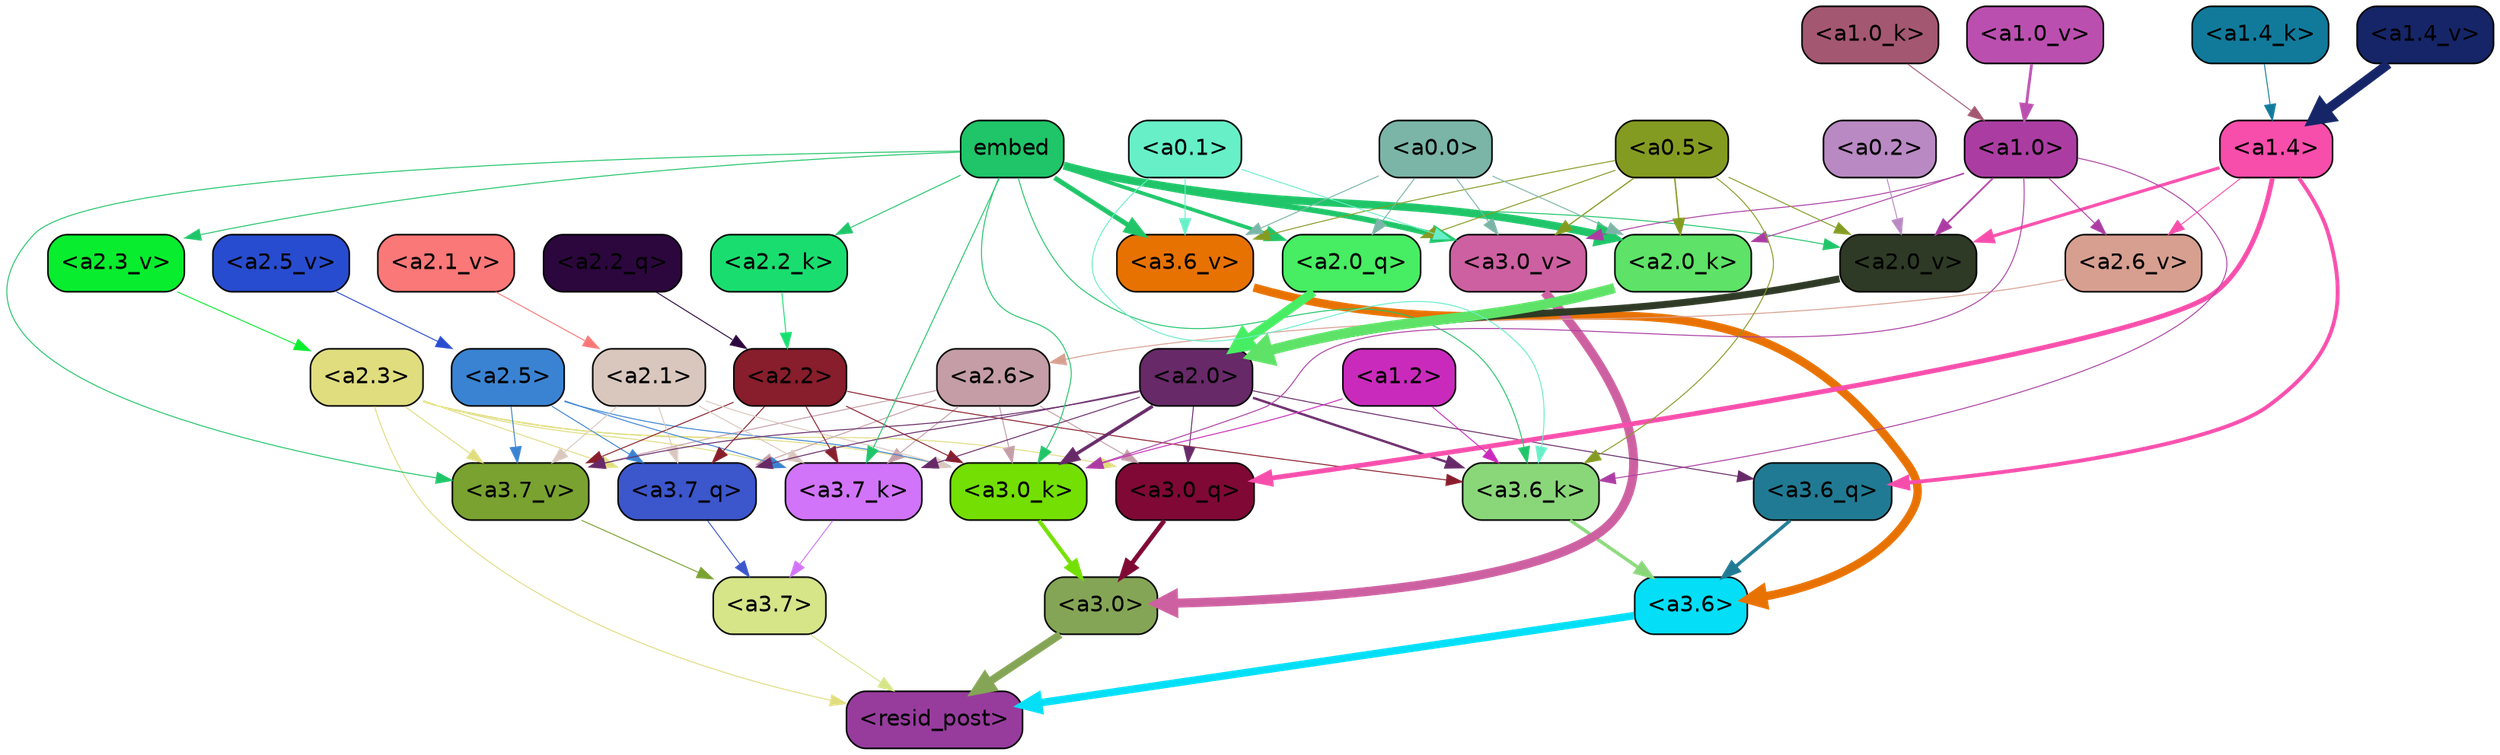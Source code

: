 strict digraph "" {
	graph [bgcolor=transparent,
		layout=dot,
		overlap=false,
		splines=true
	];
	"<a3.7>"	[color=black,
		fillcolor="#d5e588",
		fontname=Helvetica,
		shape=box,
		style="filled, rounded"];
	"<resid_post>"	[color=black,
		fillcolor="#973c9d",
		fontname=Helvetica,
		shape=box,
		style="filled, rounded"];
	"<a3.7>" -> "<resid_post>"	[color="#d5e588",
		penwidth=0.6];
	"<a3.6>"	[color=black,
		fillcolor="#04def7",
		fontname=Helvetica,
		shape=box,
		style="filled, rounded"];
	"<a3.6>" -> "<resid_post>"	[color="#04def7",
		penwidth=4.7534414529800415];
	"<a3.0>"	[color=black,
		fillcolor="#85a556",
		fontname=Helvetica,
		shape=box,
		style="filled, rounded"];
	"<a3.0>" -> "<resid_post>"	[color="#85a556",
		penwidth=4.898576855659485];
	"<a2.3>"	[color=black,
		fillcolor="#e0dd7f",
		fontname=Helvetica,
		shape=box,
		style="filled, rounded"];
	"<a2.3>" -> "<resid_post>"	[color="#e0dd7f",
		penwidth=0.6];
	"<a3.7_q>"	[color=black,
		fillcolor="#3c56cc",
		fontname=Helvetica,
		shape=box,
		style="filled, rounded"];
	"<a2.3>" -> "<a3.7_q>"	[color="#e0dd7f",
		penwidth=0.6];
	"<a3.0_q>"	[color=black,
		fillcolor="#7f0934",
		fontname=Helvetica,
		shape=box,
		style="filled, rounded"];
	"<a2.3>" -> "<a3.0_q>"	[color="#e0dd7f",
		penwidth=0.6];
	"<a3.7_k>"	[color=black,
		fillcolor="#d174f9",
		fontname=Helvetica,
		shape=box,
		style="filled, rounded"];
	"<a2.3>" -> "<a3.7_k>"	[color="#e0dd7f",
		penwidth=0.6];
	"<a3.0_k>"	[color=black,
		fillcolor="#73df03",
		fontname=Helvetica,
		shape=box,
		style="filled, rounded"];
	"<a2.3>" -> "<a3.0_k>"	[color="#e0dd7f",
		penwidth=0.6];
	"<a3.7_v>"	[color=black,
		fillcolor="#79a230",
		fontname=Helvetica,
		shape=box,
		style="filled, rounded"];
	"<a2.3>" -> "<a3.7_v>"	[color="#e0dd7f",
		penwidth=0.6];
	"<a3.7_q>" -> "<a3.7>"	[color="#3c56cc",
		penwidth=0.6];
	"<a3.6_q>"	[color=black,
		fillcolor="#217a93",
		fontname=Helvetica,
		shape=box,
		style="filled, rounded"];
	"<a3.6_q>" -> "<a3.6>"	[color="#217a93",
		penwidth=2.160832464694977];
	"<a3.0_q>" -> "<a3.0>"	[color="#7f0934",
		penwidth=2.870753765106201];
	"<a3.7_k>" -> "<a3.7>"	[color="#d174f9",
		penwidth=0.6];
	"<a3.6_k>"	[color=black,
		fillcolor="#8ad77a",
		fontname=Helvetica,
		shape=box,
		style="filled, rounded"];
	"<a3.6_k>" -> "<a3.6>"	[color="#8ad77a",
		penwidth=2.13908451795578];
	"<a3.0_k>" -> "<a3.0>"	[color="#73df03",
		penwidth=2.520303964614868];
	"<a3.7_v>" -> "<a3.7>"	[color="#79a230",
		penwidth=0.6];
	"<a3.6_v>"	[color=black,
		fillcolor="#e77202",
		fontname=Helvetica,
		shape=box,
		style="filled, rounded"];
	"<a3.6_v>" -> "<a3.6>"	[color="#e77202",
		penwidth=5.297133803367615];
	"<a3.0_v>"	[color=black,
		fillcolor="#cd60a1",
		fontname=Helvetica,
		shape=box,
		style="filled, rounded"];
	"<a3.0_v>" -> "<a3.0>"	[color="#cd60a1",
		penwidth=5.680712580680847];
	"<a2.6>"	[color=black,
		fillcolor="#c49da6",
		fontname=Helvetica,
		shape=box,
		style="filled, rounded"];
	"<a2.6>" -> "<a3.7_q>"	[color="#c49da6",
		penwidth=0.6];
	"<a2.6>" -> "<a3.0_q>"	[color="#c49da6",
		penwidth=0.6];
	"<a2.6>" -> "<a3.7_k>"	[color="#c49da6",
		penwidth=0.6];
	"<a2.6>" -> "<a3.0_k>"	[color="#c49da6",
		penwidth=0.6];
	"<a2.6>" -> "<a3.7_v>"	[color="#c49da6",
		penwidth=0.6];
	"<a2.5>"	[color=black,
		fillcolor="#3a83d3",
		fontname=Helvetica,
		shape=box,
		style="filled, rounded"];
	"<a2.5>" -> "<a3.7_q>"	[color="#3a83d3",
		penwidth=0.6];
	"<a2.5>" -> "<a3.7_k>"	[color="#3a83d3",
		penwidth=0.6];
	"<a2.5>" -> "<a3.0_k>"	[color="#3a83d3",
		penwidth=0.6];
	"<a2.5>" -> "<a3.7_v>"	[color="#3a83d3",
		penwidth=0.6];
	"<a2.2>"	[color=black,
		fillcolor="#881d2b",
		fontname=Helvetica,
		shape=box,
		style="filled, rounded"];
	"<a2.2>" -> "<a3.7_q>"	[color="#881d2b",
		penwidth=0.6];
	"<a2.2>" -> "<a3.7_k>"	[color="#881d2b",
		penwidth=0.6];
	"<a2.2>" -> "<a3.6_k>"	[color="#881d2b",
		penwidth=0.6];
	"<a2.2>" -> "<a3.0_k>"	[color="#881d2b",
		penwidth=0.6];
	"<a2.2>" -> "<a3.7_v>"	[color="#881d2b",
		penwidth=0.6];
	"<a2.1>"	[color=black,
		fillcolor="#d9c7be",
		fontname=Helvetica,
		shape=box,
		style="filled, rounded"];
	"<a2.1>" -> "<a3.7_q>"	[color="#d9c7be",
		penwidth=0.6];
	"<a2.1>" -> "<a3.7_k>"	[color="#d9c7be",
		penwidth=0.6];
	"<a2.1>" -> "<a3.0_k>"	[color="#d9c7be",
		penwidth=0.6];
	"<a2.1>" -> "<a3.7_v>"	[color="#d9c7be",
		penwidth=0.6];
	"<a2.0>"	[color=black,
		fillcolor="#672968",
		fontname=Helvetica,
		shape=box,
		style="filled, rounded"];
	"<a2.0>" -> "<a3.7_q>"	[color="#672968",
		penwidth=0.6];
	"<a2.0>" -> "<a3.6_q>"	[color="#672968",
		penwidth=0.6];
	"<a2.0>" -> "<a3.0_q>"	[color="#672968",
		penwidth=0.6];
	"<a2.0>" -> "<a3.7_k>"	[color="#672968",
		penwidth=0.6];
	"<a2.0>" -> "<a3.6_k>"	[color="#672968",
		penwidth=1.4807794839143753];
	"<a2.0>" -> "<a3.0_k>"	[color="#672968",
		penwidth=2.095262974500656];
	"<a2.0>" -> "<a3.7_v>"	[color="#672968",
		penwidth=0.6];
	"<a1.4>"	[color=black,
		fillcolor="#f74dab",
		fontname=Helvetica,
		shape=box,
		style="filled, rounded"];
	"<a1.4>" -> "<a3.6_q>"	[color="#f74dab",
		penwidth=2.425799250602722];
	"<a1.4>" -> "<a3.0_q>"	[color="#f74dab",
		penwidth=3.0341034531593323];
	"<a2.6_v>"	[color=black,
		fillcolor="#d79f90",
		fontname=Helvetica,
		shape=box,
		style="filled, rounded"];
	"<a1.4>" -> "<a2.6_v>"	[color="#f74dab",
		penwidth=0.6];
	"<a2.0_v>"	[color=black,
		fillcolor="#2e3a25",
		fontname=Helvetica,
		shape=box,
		style="filled, rounded"];
	"<a1.4>" -> "<a2.0_v>"	[color="#f74dab",
		penwidth=2.007302835583687];
	embed	[color=black,
		fillcolor="#1fc568",
		fontname=Helvetica,
		shape=box,
		style="filled, rounded"];
	embed -> "<a3.7_k>"	[color="#1fc568",
		penwidth=0.6];
	embed -> "<a3.6_k>"	[color="#1fc568",
		penwidth=0.6];
	embed -> "<a3.0_k>"	[color="#1fc568",
		penwidth=0.6];
	embed -> "<a3.7_v>"	[color="#1fc568",
		penwidth=0.6];
	embed -> "<a3.6_v>"	[color="#1fc568",
		penwidth=3.067279100418091];
	embed -> "<a3.0_v>"	[color="#1fc568",
		penwidth=3.5202720761299133];
	"<a2.0_q>"	[color=black,
		fillcolor="#47ed62",
		fontname=Helvetica,
		shape=box,
		style="filled, rounded"];
	embed -> "<a2.0_q>"	[color="#1fc568",
		penwidth=2.339468687772751];
	"<a2.2_k>"	[color=black,
		fillcolor="#19de6f",
		fontname=Helvetica,
		shape=box,
		style="filled, rounded"];
	embed -> "<a2.2_k>"	[color="#1fc568",
		penwidth=0.6];
	"<a2.0_k>"	[color=black,
		fillcolor="#5ee267",
		fontname=Helvetica,
		shape=box,
		style="filled, rounded"];
	embed -> "<a2.0_k>"	[color="#1fc568",
		penwidth=4.9759310483932495];
	"<a2.3_v>"	[color=black,
		fillcolor="#08ed2e",
		fontname=Helvetica,
		shape=box,
		style="filled, rounded"];
	embed -> "<a2.3_v>"	[color="#1fc568",
		penwidth=0.6];
	embed -> "<a2.0_v>"	[color="#1fc568",
		penwidth=0.6];
	"<a1.2>"	[color=black,
		fillcolor="#ca2abc",
		fontname=Helvetica,
		shape=box,
		style="filled, rounded"];
	"<a1.2>" -> "<a3.6_k>"	[color="#ca2abc",
		penwidth=0.6];
	"<a1.2>" -> "<a3.0_k>"	[color="#ca2abc",
		penwidth=0.6];
	"<a1.0>"	[color=black,
		fillcolor="#ab3da2",
		fontname=Helvetica,
		shape=box,
		style="filled, rounded"];
	"<a1.0>" -> "<a3.6_k>"	[color="#ab3da2",
		penwidth=0.6];
	"<a1.0>" -> "<a3.0_k>"	[color="#ab3da2",
		penwidth=0.6];
	"<a1.0>" -> "<a3.0_v>"	[color="#ab3da2",
		penwidth=0.6];
	"<a1.0>" -> "<a2.0_k>"	[color="#ab3da2",
		penwidth=0.6];
	"<a1.0>" -> "<a2.6_v>"	[color="#ab3da2",
		penwidth=0.6];
	"<a1.0>" -> "<a2.0_v>"	[color="#ab3da2",
		penwidth=1.0943371653556824];
	"<a0.5>"	[color=black,
		fillcolor="#849b22",
		fontname=Helvetica,
		shape=box,
		style="filled, rounded"];
	"<a0.5>" -> "<a3.6_k>"	[color="#849b22",
		penwidth=0.6];
	"<a0.5>" -> "<a3.6_v>"	[color="#849b22",
		penwidth=0.6];
	"<a0.5>" -> "<a3.0_v>"	[color="#849b22",
		penwidth=0.764040544629097];
	"<a0.5>" -> "<a2.0_q>"	[color="#849b22",
		penwidth=0.6];
	"<a0.5>" -> "<a2.0_k>"	[color="#849b22",
		penwidth=0.8956001400947571];
	"<a0.5>" -> "<a2.0_v>"	[color="#849b22",
		penwidth=0.6];
	"<a0.1>"	[color=black,
		fillcolor="#67efc8",
		fontname=Helvetica,
		shape=box,
		style="filled, rounded"];
	"<a0.1>" -> "<a3.6_k>"	[color="#67efc8",
		penwidth=0.6];
	"<a0.1>" -> "<a3.6_v>"	[color="#67efc8",
		penwidth=0.6];
	"<a0.1>" -> "<a3.0_v>"	[color="#67efc8",
		penwidth=0.6];
	"<a0.0>"	[color=black,
		fillcolor="#7ab5a7",
		fontname=Helvetica,
		shape=box,
		style="filled, rounded"];
	"<a0.0>" -> "<a3.6_v>"	[color="#7ab5a7",
		penwidth=0.6];
	"<a0.0>" -> "<a3.0_v>"	[color="#7ab5a7",
		penwidth=0.6];
	"<a0.0>" -> "<a2.0_q>"	[color="#7ab5a7",
		penwidth=0.6];
	"<a0.0>" -> "<a2.0_k>"	[color="#7ab5a7",
		penwidth=0.6];
	"<a2.2_q>"	[color=black,
		fillcolor="#2c073d",
		fontname=Helvetica,
		shape=box,
		style="filled, rounded"];
	"<a2.2_q>" -> "<a2.2>"	[color="#2c073d",
		penwidth=0.6];
	"<a2.0_q>" -> "<a2.0>"	[color="#47ed62",
		penwidth=5.606565475463867];
	"<a2.2_k>" -> "<a2.2>"	[color="#19de6f",
		penwidth=0.6];
	"<a2.0_k>" -> "<a2.0>"	[color="#5ee267",
		penwidth=6.344284534454346];
	"<a2.6_v>" -> "<a2.6>"	[color="#d79f90",
		penwidth=0.6];
	"<a2.5_v>"	[color=black,
		fillcolor="#284ccf",
		fontname=Helvetica,
		shape=box,
		style="filled, rounded"];
	"<a2.5_v>" -> "<a2.5>"	[color="#284ccf",
		penwidth=0.6];
	"<a2.3_v>" -> "<a2.3>"	[color="#08ed2e",
		penwidth=0.6];
	"<a2.1_v>"	[color=black,
		fillcolor="#fa7877",
		fontname=Helvetica,
		shape=box,
		style="filled, rounded"];
	"<a2.1_v>" -> "<a2.1>"	[color="#fa7877",
		penwidth=0.6];
	"<a2.0_v>" -> "<a2.0>"	[color="#2e3a25",
		penwidth=4.422677040100098];
	"<a0.2>"	[color=black,
		fillcolor="#b989c3",
		fontname=Helvetica,
		shape=box,
		style="filled, rounded"];
	"<a0.2>" -> "<a2.0_v>"	[color="#b989c3",
		penwidth=0.6];
	"<a1.4_k>"	[color=black,
		fillcolor="#117a9b",
		fontname=Helvetica,
		shape=box,
		style="filled, rounded"];
	"<a1.4_k>" -> "<a1.4>"	[color="#117a9b",
		penwidth=0.6];
	"<a1.0_k>"	[color=black,
		fillcolor="#a45771",
		fontname=Helvetica,
		shape=box,
		style="filled, rounded"];
	"<a1.0_k>" -> "<a1.0>"	[color="#a45771",
		penwidth=0.6];
	"<a1.4_v>"	[color=black,
		fillcolor="#152567",
		fontname=Helvetica,
		shape=box,
		style="filled, rounded"];
	"<a1.4_v>" -> "<a1.4>"	[color="#152567",
		penwidth=6.0194467306137085];
	"<a1.0_v>"	[color=black,
		fillcolor="#bb4faf",
		fontname=Helvetica,
		shape=box,
		style="filled, rounded"];
	"<a1.0_v>" -> "<a1.0>"	[color="#bb4faf",
		penwidth=1.738280937075615];
}
